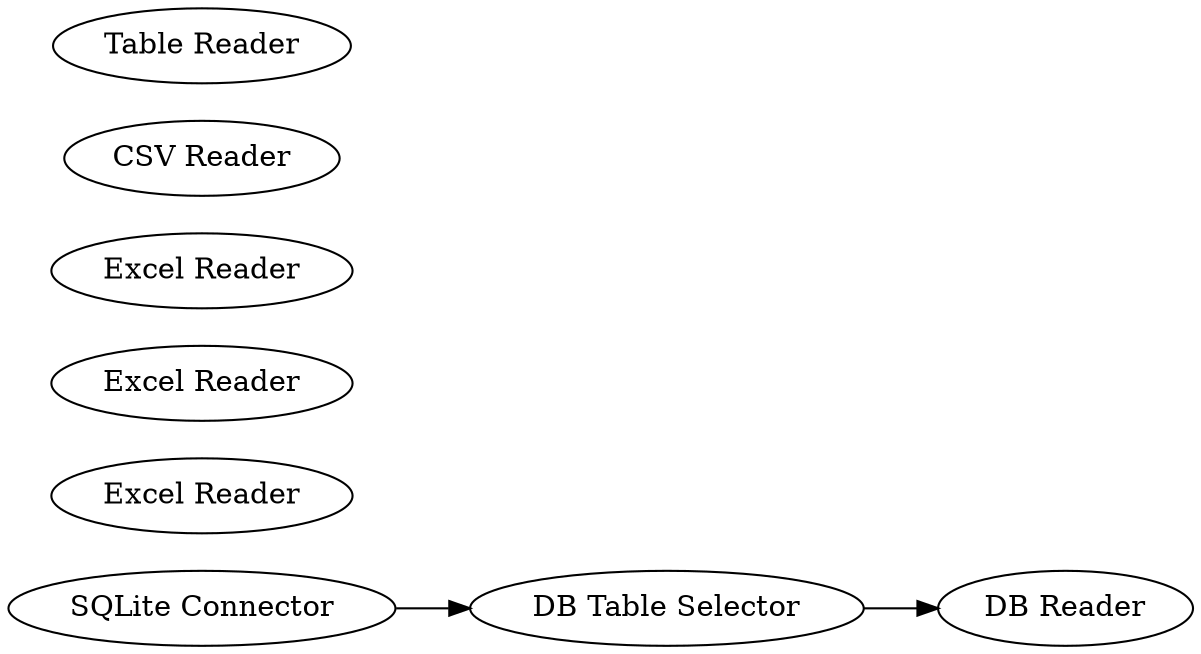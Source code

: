 digraph {
	6 [label="SQLite Connector"]
	14 [label="DB Table Selector"]
	19 [label="DB Reader"]
	20 [label="Excel Reader"]
	26 [label="Excel Reader"]
	27 [label="Excel Reader"]
	30 [label="CSV Reader"]
	31 [label="Table Reader"]
	6 -> 14
	14 -> 19
	rankdir=LR
}

